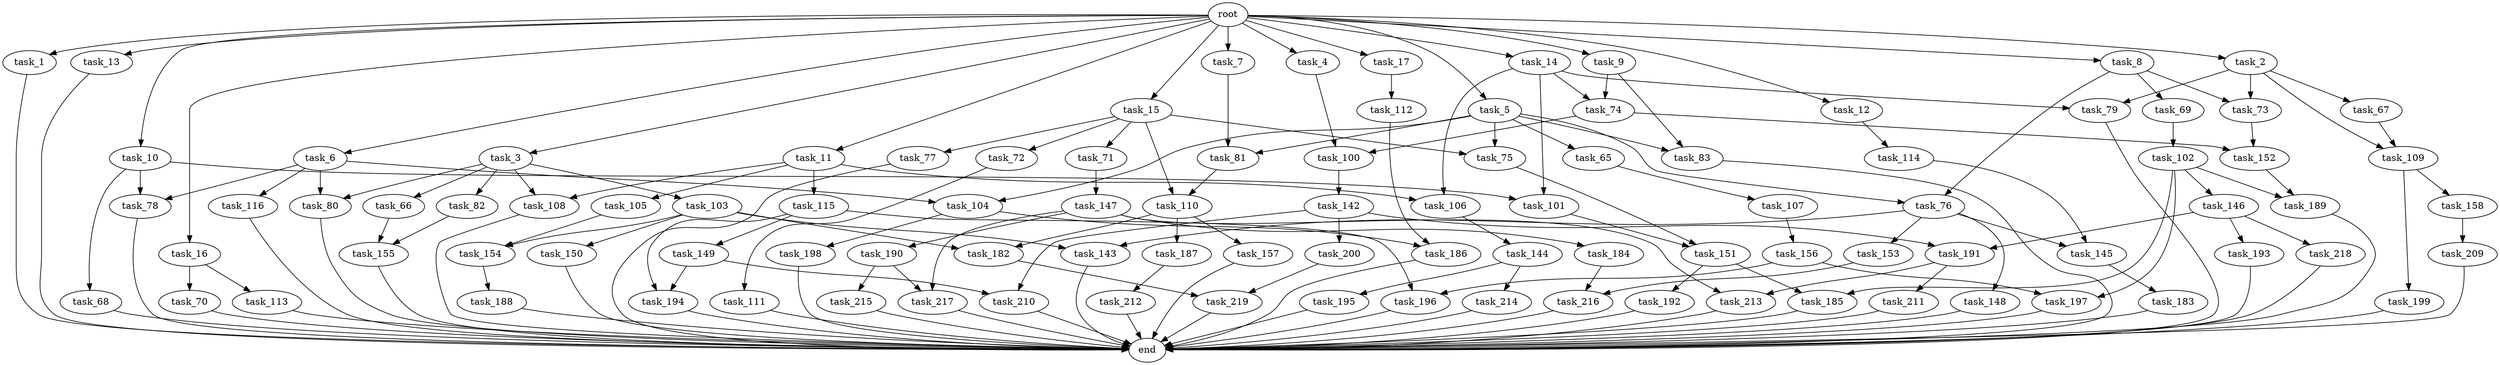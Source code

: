 digraph G {
  root [size="0.000000"];
  task_1 [size="1024.000000"];
  task_2 [size="1024.000000"];
  task_3 [size="1024.000000"];
  task_4 [size="1024.000000"];
  task_5 [size="1024.000000"];
  task_6 [size="1024.000000"];
  task_7 [size="1024.000000"];
  task_8 [size="1024.000000"];
  task_9 [size="1024.000000"];
  task_10 [size="1024.000000"];
  task_11 [size="1024.000000"];
  task_12 [size="1024.000000"];
  task_13 [size="1024.000000"];
  task_14 [size="1024.000000"];
  task_15 [size="1024.000000"];
  task_16 [size="1024.000000"];
  task_17 [size="1024.000000"];
  task_65 [size="549755813888.000000"];
  task_66 [size="420906795008.000000"];
  task_67 [size="34359738368.000000"];
  task_68 [size="858993459200.000000"];
  task_69 [size="549755813888.000000"];
  task_70 [size="137438953472.000000"];
  task_71 [size="695784701952.000000"];
  task_72 [size="695784701952.000000"];
  task_73 [size="584115552256.000000"];
  task_74 [size="249108103168.000000"];
  task_75 [size="1245540515840.000000"];
  task_76 [size="1099511627776.000000"];
  task_77 [size="695784701952.000000"];
  task_78 [size="1554778161152.000000"];
  task_79 [size="249108103168.000000"];
  task_80 [size="1116691496960.000000"];
  task_81 [size="687194767360.000000"];
  task_82 [size="420906795008.000000"];
  task_83 [size="584115552256.000000"];
  task_100 [size="618475290624.000000"];
  task_101 [size="1073741824000.000000"];
  task_102 [size="309237645312.000000"];
  task_103 [size="420906795008.000000"];
  task_104 [size="1245540515840.000000"];
  task_105 [size="137438953472.000000"];
  task_106 [size="352187318272.000000"];
  task_107 [size="695784701952.000000"];
  task_108 [size="558345748480.000000"];
  task_109 [size="455266533376.000000"];
  task_110 [size="1005022347264.000000"];
  task_111 [size="34359738368.000000"];
  task_112 [size="420906795008.000000"];
  task_113 [size="137438953472.000000"];
  task_114 [size="34359738368.000000"];
  task_115 [size="137438953472.000000"];
  task_116 [size="695784701952.000000"];
  task_142 [size="695784701952.000000"];
  task_143 [size="386547056640.000000"];
  task_144 [size="695784701952.000000"];
  task_145 [size="386547056640.000000"];
  task_146 [size="34359738368.000000"];
  task_147 [size="137438953472.000000"];
  task_148 [size="77309411328.000000"];
  task_149 [size="549755813888.000000"];
  task_150 [size="309237645312.000000"];
  task_151 [size="1168231104512.000000"];
  task_152 [size="858993459200.000000"];
  task_153 [size="77309411328.000000"];
  task_154 [size="386547056640.000000"];
  task_155 [size="558345748480.000000"];
  task_156 [size="695784701952.000000"];
  task_157 [size="858993459200.000000"];
  task_158 [size="420906795008.000000"];
  task_182 [size="1168231104512.000000"];
  task_183 [size="695784701952.000000"];
  task_184 [size="858993459200.000000"];
  task_185 [size="68719476736.000000"];
  task_186 [size="841813590016.000000"];
  task_187 [size="858993459200.000000"];
  task_188 [size="34359738368.000000"];
  task_189 [size="111669149696.000000"];
  task_190 [size="858993459200.000000"];
  task_191 [size="1391569403904.000000"];
  task_192 [size="34359738368.000000"];
  task_193 [size="695784701952.000000"];
  task_194 [size="584115552256.000000"];
  task_195 [size="137438953472.000000"];
  task_196 [size="970662608896.000000"];
  task_197 [size="455266533376.000000"];
  task_198 [size="420906795008.000000"];
  task_199 [size="420906795008.000000"];
  task_200 [size="695784701952.000000"];
  task_209 [size="858993459200.000000"];
  task_210 [size="730144440320.000000"];
  task_211 [size="309237645312.000000"];
  task_212 [size="695784701952.000000"];
  task_213 [size="1168231104512.000000"];
  task_214 [size="137438953472.000000"];
  task_215 [size="695784701952.000000"];
  task_216 [size="1168231104512.000000"];
  task_217 [size="1554778161152.000000"];
  task_218 [size="695784701952.000000"];
  task_219 [size="635655159808.000000"];
  end [size="0.000000"];

  root -> task_1 [size="1.000000"];
  root -> task_2 [size="1.000000"];
  root -> task_3 [size="1.000000"];
  root -> task_4 [size="1.000000"];
  root -> task_5 [size="1.000000"];
  root -> task_6 [size="1.000000"];
  root -> task_7 [size="1.000000"];
  root -> task_8 [size="1.000000"];
  root -> task_9 [size="1.000000"];
  root -> task_10 [size="1.000000"];
  root -> task_11 [size="1.000000"];
  root -> task_12 [size="1.000000"];
  root -> task_13 [size="1.000000"];
  root -> task_14 [size="1.000000"];
  root -> task_15 [size="1.000000"];
  root -> task_16 [size="1.000000"];
  root -> task_17 [size="1.000000"];
  task_1 -> end [size="1.000000"];
  task_2 -> task_67 [size="33554432.000000"];
  task_2 -> task_73 [size="33554432.000000"];
  task_2 -> task_79 [size="33554432.000000"];
  task_2 -> task_109 [size="33554432.000000"];
  task_3 -> task_66 [size="411041792.000000"];
  task_3 -> task_80 [size="411041792.000000"];
  task_3 -> task_82 [size="411041792.000000"];
  task_3 -> task_103 [size="411041792.000000"];
  task_3 -> task_108 [size="411041792.000000"];
  task_4 -> task_100 [size="301989888.000000"];
  task_5 -> task_65 [size="536870912.000000"];
  task_5 -> task_75 [size="536870912.000000"];
  task_5 -> task_76 [size="536870912.000000"];
  task_5 -> task_81 [size="536870912.000000"];
  task_5 -> task_83 [size="536870912.000000"];
  task_5 -> task_104 [size="536870912.000000"];
  task_6 -> task_78 [size="679477248.000000"];
  task_6 -> task_80 [size="679477248.000000"];
  task_6 -> task_104 [size="679477248.000000"];
  task_6 -> task_116 [size="679477248.000000"];
  task_7 -> task_81 [size="134217728.000000"];
  task_8 -> task_69 [size="536870912.000000"];
  task_8 -> task_73 [size="536870912.000000"];
  task_8 -> task_76 [size="536870912.000000"];
  task_9 -> task_74 [size="33554432.000000"];
  task_9 -> task_83 [size="33554432.000000"];
  task_10 -> task_68 [size="838860800.000000"];
  task_10 -> task_78 [size="838860800.000000"];
  task_10 -> task_101 [size="838860800.000000"];
  task_11 -> task_105 [size="134217728.000000"];
  task_11 -> task_106 [size="134217728.000000"];
  task_11 -> task_108 [size="134217728.000000"];
  task_11 -> task_115 [size="134217728.000000"];
  task_12 -> task_114 [size="33554432.000000"];
  task_13 -> end [size="1.000000"];
  task_14 -> task_74 [size="209715200.000000"];
  task_14 -> task_79 [size="209715200.000000"];
  task_14 -> task_101 [size="209715200.000000"];
  task_14 -> task_106 [size="209715200.000000"];
  task_15 -> task_71 [size="679477248.000000"];
  task_15 -> task_72 [size="679477248.000000"];
  task_15 -> task_75 [size="679477248.000000"];
  task_15 -> task_77 [size="679477248.000000"];
  task_15 -> task_110 [size="679477248.000000"];
  task_16 -> task_70 [size="134217728.000000"];
  task_16 -> task_113 [size="134217728.000000"];
  task_17 -> task_112 [size="411041792.000000"];
  task_65 -> task_107 [size="679477248.000000"];
  task_66 -> task_155 [size="411041792.000000"];
  task_67 -> task_109 [size="411041792.000000"];
  task_68 -> end [size="1.000000"];
  task_69 -> task_102 [size="301989888.000000"];
  task_70 -> end [size="1.000000"];
  task_71 -> task_147 [size="134217728.000000"];
  task_72 -> task_111 [size="33554432.000000"];
  task_73 -> task_152 [size="536870912.000000"];
  task_74 -> task_100 [size="301989888.000000"];
  task_74 -> task_152 [size="301989888.000000"];
  task_75 -> task_151 [size="838860800.000000"];
  task_76 -> task_143 [size="75497472.000000"];
  task_76 -> task_145 [size="75497472.000000"];
  task_76 -> task_148 [size="75497472.000000"];
  task_76 -> task_153 [size="75497472.000000"];
  task_77 -> end [size="1.000000"];
  task_78 -> end [size="1.000000"];
  task_79 -> end [size="1.000000"];
  task_80 -> end [size="1.000000"];
  task_81 -> task_110 [size="301989888.000000"];
  task_82 -> task_155 [size="134217728.000000"];
  task_83 -> end [size="1.000000"];
  task_100 -> task_142 [size="679477248.000000"];
  task_101 -> task_151 [size="301989888.000000"];
  task_102 -> task_146 [size="33554432.000000"];
  task_102 -> task_185 [size="33554432.000000"];
  task_102 -> task_189 [size="33554432.000000"];
  task_102 -> task_197 [size="33554432.000000"];
  task_103 -> task_143 [size="301989888.000000"];
  task_103 -> task_150 [size="301989888.000000"];
  task_103 -> task_154 [size="301989888.000000"];
  task_103 -> task_182 [size="301989888.000000"];
  task_104 -> task_186 [size="411041792.000000"];
  task_104 -> task_198 [size="411041792.000000"];
  task_105 -> task_154 [size="75497472.000000"];
  task_106 -> task_144 [size="679477248.000000"];
  task_107 -> task_156 [size="679477248.000000"];
  task_108 -> end [size="1.000000"];
  task_109 -> task_158 [size="411041792.000000"];
  task_109 -> task_199 [size="411041792.000000"];
  task_110 -> task_157 [size="838860800.000000"];
  task_110 -> task_182 [size="838860800.000000"];
  task_110 -> task_187 [size="838860800.000000"];
  task_111 -> end [size="1.000000"];
  task_112 -> task_186 [size="411041792.000000"];
  task_113 -> end [size="1.000000"];
  task_114 -> task_145 [size="301989888.000000"];
  task_115 -> task_149 [size="536870912.000000"];
  task_115 -> task_194 [size="536870912.000000"];
  task_115 -> task_196 [size="536870912.000000"];
  task_116 -> end [size="1.000000"];
  task_142 -> task_191 [size="679477248.000000"];
  task_142 -> task_200 [size="679477248.000000"];
  task_142 -> task_210 [size="679477248.000000"];
  task_143 -> end [size="1.000000"];
  task_144 -> task_195 [size="134217728.000000"];
  task_144 -> task_214 [size="134217728.000000"];
  task_145 -> task_183 [size="679477248.000000"];
  task_146 -> task_191 [size="679477248.000000"];
  task_146 -> task_193 [size="679477248.000000"];
  task_146 -> task_218 [size="679477248.000000"];
  task_147 -> task_184 [size="838860800.000000"];
  task_147 -> task_190 [size="838860800.000000"];
  task_147 -> task_213 [size="838860800.000000"];
  task_147 -> task_217 [size="838860800.000000"];
  task_148 -> end [size="1.000000"];
  task_149 -> task_194 [size="33554432.000000"];
  task_149 -> task_210 [size="33554432.000000"];
  task_150 -> end [size="1.000000"];
  task_151 -> task_185 [size="33554432.000000"];
  task_151 -> task_192 [size="33554432.000000"];
  task_152 -> task_189 [size="75497472.000000"];
  task_153 -> task_216 [size="301989888.000000"];
  task_154 -> task_188 [size="33554432.000000"];
  task_155 -> end [size="1.000000"];
  task_156 -> task_196 [size="411041792.000000"];
  task_156 -> task_197 [size="411041792.000000"];
  task_157 -> end [size="1.000000"];
  task_158 -> task_209 [size="838860800.000000"];
  task_182 -> task_219 [size="411041792.000000"];
  task_183 -> end [size="1.000000"];
  task_184 -> task_216 [size="838860800.000000"];
  task_185 -> end [size="1.000000"];
  task_186 -> end [size="1.000000"];
  task_187 -> task_212 [size="679477248.000000"];
  task_188 -> end [size="1.000000"];
  task_189 -> end [size="1.000000"];
  task_190 -> task_215 [size="679477248.000000"];
  task_190 -> task_217 [size="679477248.000000"];
  task_191 -> task_211 [size="301989888.000000"];
  task_191 -> task_213 [size="301989888.000000"];
  task_192 -> end [size="1.000000"];
  task_193 -> end [size="1.000000"];
  task_194 -> end [size="1.000000"];
  task_195 -> end [size="1.000000"];
  task_196 -> end [size="1.000000"];
  task_197 -> end [size="1.000000"];
  task_198 -> end [size="1.000000"];
  task_199 -> end [size="1.000000"];
  task_200 -> task_219 [size="209715200.000000"];
  task_209 -> end [size="1.000000"];
  task_210 -> end [size="1.000000"];
  task_211 -> end [size="1.000000"];
  task_212 -> end [size="1.000000"];
  task_213 -> end [size="1.000000"];
  task_214 -> end [size="1.000000"];
  task_215 -> end [size="1.000000"];
  task_216 -> end [size="1.000000"];
  task_217 -> end [size="1.000000"];
  task_218 -> end [size="1.000000"];
  task_219 -> end [size="1.000000"];
}
